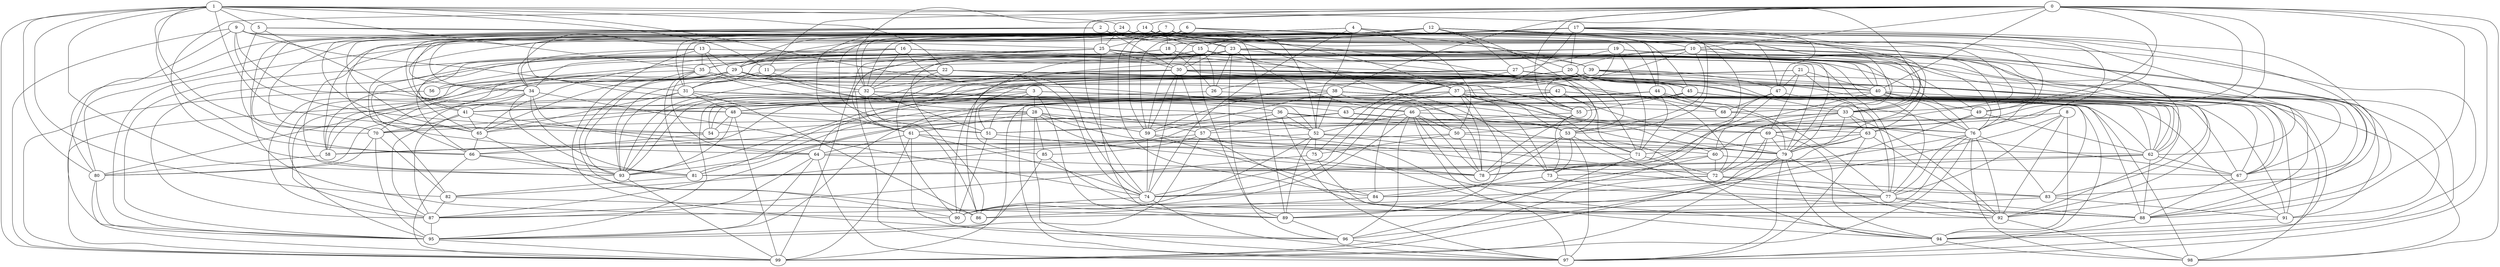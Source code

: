 graph G {
    "30" -- "41";
    "17" -- "20";
    "23" -- "26";
    "40" -- "60";
    "2" -- "78";
    "0" -- "98";
    "42" -- "62";
    "14" -- "31";
    "12" -- "59";
    "15" -- "30";
    "46" -- "97";
    "55" -- "78";
    "23" -- "97";
    "0" -- "55";
    "1" -- "54";
    "25" -- "49";
    "94" -- "98";
    "26" -- "54";
    "37" -- "91";
    "22" -- "42";
    "29" -- "37";
    "76" -- "99";
    "27" -- "93";
    "34" -- "41";
    "7" -- "44";
    "29" -- "95";
    "53" -- "73";
    "64" -- "95";
    "66" -- "93";
    "44" -- "77";
    "0" -- "14";
    "8" -- "94";
    "46" -- "52";
    "10" -- "92";
    "1" -- "33";
    "82" -- "87";
    "32" -- "58";
    "61" -- "94";
    "23" -- "40";
    "72" -- "74";
    "6" -- "32";
    "1" -- "82";
    "8" -- "51";
    "77" -- "88";
    "44" -- "68";
    "47" -- "73";
    "12" -- "29";
    "46" -- "63";
    "28" -- "54";
    "19" -- "27";
    "0" -- "81";
    "14" -- "65";
    "3" -- "60";
    "74" -- "97";
    "25" -- "79";
    "15" -- "79";
    "12" -- "32";
    "12" -- "62";
    "39" -- "54";
    "41" -- "71";
    "40" -- "99";
    "2" -- "30";
    "66" -- "99";
    "35" -- "90";
    "0" -- "40";
    "11" -- "70";
    "23" -- "62";
    "63" -- "78";
    "31" -- "46";
    "61" -- "74";
    "6" -- "52";
    "4" -- "76";
    "1" -- "70";
    "53" -- "78";
    "12" -- "53";
    "39" -- "47";
    "19" -- "93";
    "20" -- "85";
    "42" -- "70";
    "19" -- "67";
    "2" -- "25";
    "71" -- "72";
    "25" -- "55";
    "62" -- "73";
    "25" -- "89";
    "37" -- "89";
    "0" -- "69";
    "29" -- "93";
    "28" -- "79";
    "76" -- "81";
    "38" -- "59";
    "16" -- "77";
    "24" -- "61";
    "23" -- "86";
    "57" -- "88";
    "0" -- "38";
    "33" -- "72";
    "5" -- "41";
    "4" -- "50";
    "51" -- "90";
    "1" -- "80";
    "17" -- "30";
    "79" -- "92";
    "18" -- "29";
    "9" -- "48";
    "42" -- "46";
    "38" -- "50";
    "25" -- "31";
    "17" -- "74";
    "64" -- "78";
    "39" -- "59";
    "11" -- "28";
    "12" -- "31";
    "19" -- "55";
    "43" -- "82";
    "20" -- "48";
    "96" -- "97";
    "32" -- "51";
    "12" -- "83";
    "27" -- "45";
    "24" -- "89";
    "23" -- "35";
    "6" -- "25";
    "25" -- "77";
    "13" -- "35";
    "8" -- "84";
    "45" -- "81";
    "23" -- "56";
    "52" -- "90";
    "15" -- "86";
    "24" -- "70";
    "16" -- "35";
    "30" -- "55";
    "51" -- "78";
    "17" -- "34";
    "74" -- "90";
    "36" -- "52";
    "43" -- "51";
    "15" -- "26";
    "17" -- "68";
    "65" -- "66";
    "22" -- "99";
    "49" -- "62";
    "0" -- "11";
    "83" -- "89";
    "7" -- "94";
    "57" -- "85";
    "36" -- "97";
    "34" -- "81";
    "0" -- "33";
    "70" -- "82";
    "71" -- "96";
    "25" -- "95";
    "7" -- "18";
    "62" -- "81";
    "12" -- "95";
    "1" -- "93";
    "52" -- "79";
    "50" -- "75";
    "28" -- "83";
    "15" -- "99";
    "20" -- "94";
    "76" -- "83";
    "18" -- "58";
    "42" -- "79";
    "24" -- "25";
    "48" -- "54";
    "10" -- "20";
    "16" -- "79";
    "22" -- "92";
    "1" -- "3";
    "57" -- "94";
    "45" -- "67";
    "61" -- "96";
    "57" -- "64";
    "38" -- "98";
    "45" -- "93";
    "28" -- "59";
    "93" -- "99";
    "5" -- "23";
    "62" -- "88";
    "9" -- "44";
    "33" -- "63";
    "15" -- "66";
    "79" -- "94";
    "9" -- "54";
    "38" -- "94";
    "10" -- "53";
    "5" -- "66";
    "38" -- "48";
    "23" -- "71";
    "37" -- "73";
    "34" -- "93";
    "62" -- "67";
    "30" -- "40";
    "29" -- "45";
    "35" -- "38";
    "24" -- "65";
    "6" -- "49";
    "17" -- "47";
    "0" -- "97";
    "29" -- "71";
    "30" -- "93";
    "46" -- "96";
    "88" -- "97";
    "45" -- "62";
    "32" -- "86";
    "14" -- "76";
    "60" -- "78";
    "95" -- "99";
    "4" -- "34";
    "36" -- "66";
    "7" -- "23";
    "55" -- "57";
    "76" -- "98";
    "73" -- "84";
    "50" -- "78";
    "31" -- "48";
    "43" -- "53";
    "30" -- "68";
    "39" -- "43";
    "19" -- "97";
    "76" -- "86";
    "12" -- "15";
    "45" -- "55";
    "1" -- "22";
    "16" -- "74";
    "19" -- "71";
    "83" -- "91";
    "14" -- "45";
    "33" -- "81";
    "46" -- "77";
    "21" -- "69";
    "70" -- "80";
    "72" -- "99";
    "21" -- "47";
    "87" -- "95";
    "15" -- "89";
    "12" -- "89";
    "35" -- "58";
    "3" -- "69";
    "4" -- "93";
    "76" -- "77";
    "16" -- "65";
    "28" -- "97";
    "47" -- "78";
    "64" -- "97";
    "4" -- "10";
    "44" -- "97";
    "20" -- "53";
    "21" -- "40";
    "45" -- "91";
    "37" -- "78";
    "34" -- "64";
    "29" -- "56";
    "27" -- "40";
    "36" -- "94";
    "2" -- "90";
    "17" -- "18";
    "29" -- "76";
    "3" -- "80";
    "20" -- "77";
    "14" -- "63";
    "40" -- "98";
    "12" -- "27";
    "92" -- "98";
    "89" -- "96";
    "3" -- "28";
    "19" -- "33";
    "63" -- "97";
    "20" -- "26";
    "6" -- "29";
    "63" -- "79";
    "16" -- "32";
    "40" -- "67";
    "3" -- "89";
    "30" -- "67";
    "19" -- "90";
    "55" -- "73";
    "69" -- "79";
    "23" -- "96";
    "21" -- "80";
    "50" -- "62";
    "18" -- "87";
    "80" -- "95";
    "35" -- "64";
    "46" -- "50";
    "20" -- "33";
    "70" -- "95";
    "60" -- "72";
    "6" -- "20";
    "36" -- "76";
    "32" -- "36";
    "59" -- "60";
    "30" -- "59";
    "4" -- "74";
    "10" -- "37";
    "2" -- "70";
    "11" -- "40";
    "75" -- "92";
    "6" -- "64";
    "30" -- "74";
    "28" -- "78";
    "37" -- "53";
    "48" -- "51";
    "69" -- "72";
    "16" -- "76";
    "67" -- "88";
    "14" -- "51";
    "9" -- "99";
    "35" -- "73";
    "85" -- "95";
    "61" -- "99";
    "2" -- "39";
    "48" -- "69";
    "6" -- "33";
    "52" -- "75";
    "2" -- "65";
    "29" -- "87";
    "27" -- "75";
    "6" -- "59";
    "40" -- "49";
    "17" -- "49";
    "64" -- "87";
    "31" -- "65";
    "13" -- "43";
    "77" -- "87";
    "79" -- "97";
    "14" -- "58";
    "46" -- "90";
    "58" -- "80";
    "22" -- "74";
    "85" -- "88";
    "0" -- "60";
    "59" -- "84";
    "80" -- "99";
    "12" -- "82";
    "59" -- "74";
    "9" -- "80";
    "23" -- "32";
    "30" -- "37";
    "2" -- "88";
    "7" -- "29";
    "79" -- "90";
    "27" -- "64";
    "9" -- "28";
    "42" -- "50";
    "38" -- "52";
    "76" -- "92";
    "41" -- "70";
    "1" -- "24";
    "8" -- "77";
    "10" -- "79";
    "23" -- "67";
    "21" -- "63";
    "81" -- "82";
    "39" -- "67";
    "52" -- "89";
    "16" -- "34";
    "7" -- "48";
    "18" -- "40";
    "53" -- "77";
    "17" -- "69";
    "22" -- "98";
    "31" -- "93";
    "49" -- "63";
    "0" -- "10";
    "33" -- "92";
    "46" -- "78";
    "47" -- "68";
    "1" -- "11";
    "52" -- "58";
    "0" -- "32";
    "14" -- "80";
    "60" -- "74";
    "37" -- "88";
    "34" -- "74";
    "3" -- "51";
    "24" -- "76";
    "25" -- "66";
    "73" -- "88";
    "4" -- "52";
    "30" -- "57";
    "63" -- "92";
    "37" -- "41";
    "35" -- "57";
    "40" -- "76";
    "37" -- "51";
    "77" -- "92";
    "14" -- "15";
    "7" -- "84";
    "57" -- "95";
    "21" -- "65";
    "33" -- "79";
    "10" -- "91";
    "35" -- "81";
    "32" -- "61";
    "72" -- "77";
    "30" -- "32";
    "2" -- "95";
    "48" -- "93";
    "18" -- "26";
    "75" -- "87";
    "72" -- "83";
    "36" -- "57";
    "13" -- "41";
    "9" -- "25";
    "1" -- "99";
    "25" -- "30";
    "79" -- "99";
    "44" -- "71";
    "11" -- "31";
    "42" -- "83";
    "1" -- "5";
    "13" -- "29";
    "14" -- "34";
    "69" -- "99";
    "45" -- "87";
    "37" -- "74";
    "84" -- "86";
    "32" -- "52";
    "29" -- "52";
    "0" -- "74";
    "13" -- "72";
    "7" -- "31";
    "1" -- "66";
    "13" -- "34";
    "65" -- "86";
    "5" -- "76";
    "56" -- "99";
    "31" -- "86";
    "44" -- "62";
    "91" -- "94";
    "47" -- "83";
    "44" -- "84";
    "14" -- "37";
    "18" -- "88";
    "34" -- "87";
    "10" -- "87";
    "32" -- "33";
    "24" -- "71";
    "39" -- "91";
    "28" -- "85";
    "29" -- "65";
    "36" -- "53";
    "17" -- "59";
    "39" -- "40";
    "22" -- "90";
    "43" -- "67";
    "50" -- "58";
    "41" -- "87";
    "8" -- "92";
    "13" -- "96";
    "20" -- "45";
    "1" -- "35";
    "82" -- "89";
    "28" -- "61";
    "49" -- "96";
    "0" -- "88";
    "61" -- "64";
    "12" -- "88";
    "29" -- "32";
    "23" -- "46";
    "52" -- "72";
    "26" -- "76";
    "53" -- "84";
    "54" -- "66";
    "10" -- "11";
    "12" -- "47";
    "31" -- "68";
    "20" -- "95";
    "38" -- "62";
    "22" -- "93";
    "69" -- "94";
    "25" -- "61";
    "48" -- "99";
    "29" -- "31";
    "60" -- "67";
    "45" -- "92";
    "37" -- "79";
    "23" -- "39";
    "36" -- "93";
    "63" -- "71";
    "38" -- "95";
    "17" -- "53";
    "37" -- "58";
    "40" -- "91";
    "3" -- "81";
    "66" -- "81";
    "41" -- "65";
    "14" -- "62";
    "53" -- "97";
    "68" -- "79";
    "33" -- "70";
    "15" -- "37";
}
